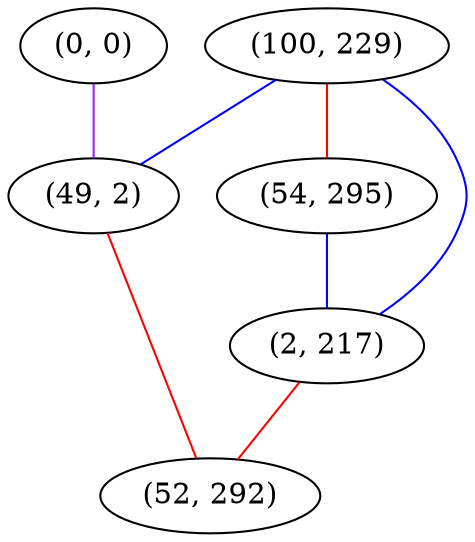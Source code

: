graph "" {
"(0, 0)";
"(100, 229)";
"(49, 2)";
"(54, 295)";
"(2, 217)";
"(52, 292)";
"(0, 0)" -- "(49, 2)"  [color=purple, key=0, weight=4];
"(100, 229)" -- "(49, 2)"  [color=blue, key=0, weight=3];
"(100, 229)" -- "(54, 295)"  [color=red, key=0, weight=1];
"(100, 229)" -- "(2, 217)"  [color=blue, key=0, weight=3];
"(49, 2)" -- "(52, 292)"  [color=red, key=0, weight=1];
"(54, 295)" -- "(2, 217)"  [color=blue, key=0, weight=3];
"(2, 217)" -- "(52, 292)"  [color=red, key=0, weight=1];
}

